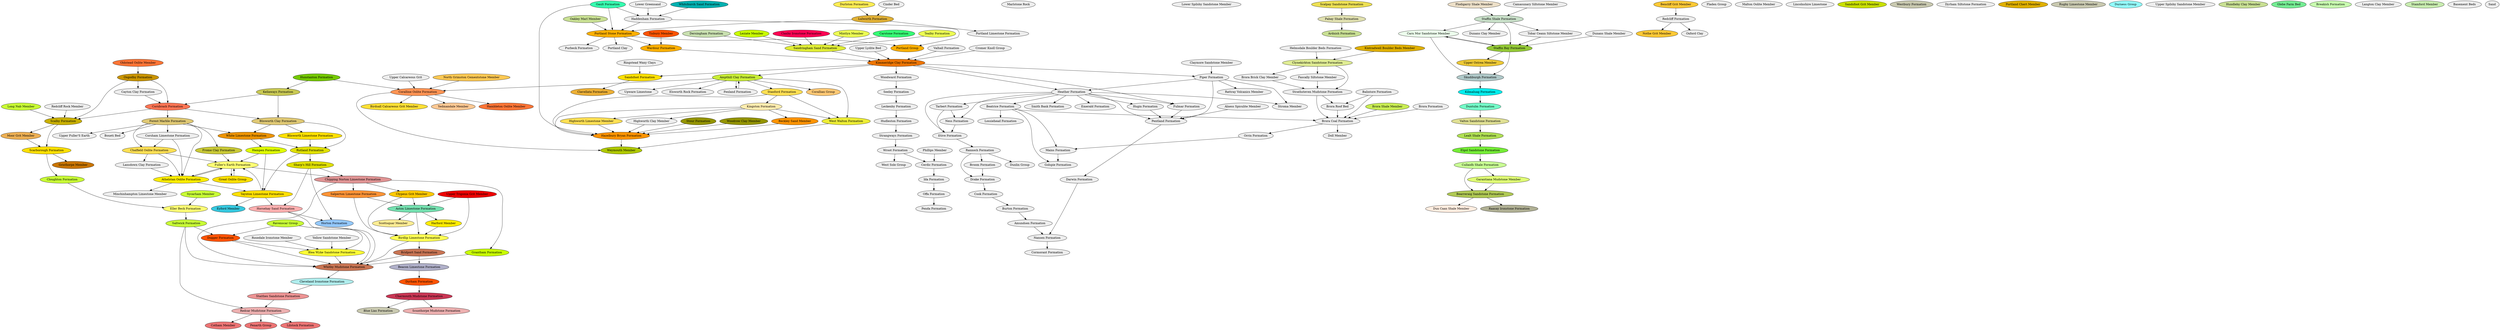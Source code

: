 strict digraph  {
"Scottsquar Member" [fillcolor="#ffed94", style=filled, url="http://data.bgs.ac.uk/id/Lexicon/NamedRockUnit/SQAR"];
"Kingston Formation" [fillcolor="#ffedb0", style=filled, url="http://data.bgs.ac.uk/id/Lexicon/NamedRockUnit/KTON"];
"Stanford Formation" [fillcolor="#ffe054", style=filled, url="http://data.bgs.ac.uk/id/Lexicon/NamedRockUnit/STFD"];
"Hazelbury Bryan Formation" [fillcolor="#ff9400", style=filled, url="http://data.bgs.ac.uk/id/Lexicon/NamedRockUnit/HYB"];
"West Walton Formation" [fillcolor="#eded36", style=filled, url="http://data.bgs.ac.uk/id/Lexicon/NamedRockUnit/WWB"];
"Highworth Limestone Member" [fillcolor="#ffe054", style=filled, url="http://data.bgs.ac.uk/id/Lexicon/NamedRockUnit/HWLS"];
"Highworth Clay Member" [fillcolor="#EEEEEE", style=filled, url="http://data.bgs.ac.uk/id/Lexicon/NamedRockUnit/HWCL"];
"Beckley Sand Member" [fillcolor="#ff9400", style=filled, url="http://data.bgs.ac.uk/id/Lexicon/NamedRockUnit/BYSA"];
"Osgodby Formation" [fillcolor="#c99400", style=filled, url="http://data.bgs.ac.uk/id/Lexicon/NamedRockUnit/OSBY"];
"Oldstead Oolite Member" [fillcolor="#ff7536", style=filled, url="http://data.bgs.ac.uk/id/Lexicon/NamedRockUnit/OSTD"];
"Cayton Clay Formation" [fillcolor="#EEEEEE", style=filled, url="http://data.bgs.ac.uk/id/Lexicon/NamedRockUnit/CAYC"];
"Cornbrash Formation" [fillcolor="#ff7554", style=filled, url="http://data.bgs.ac.uk/id/Lexicon/NamedRockUnit/CB"];
"Scalby Formation" [fillcolor="#c9b000", style=filled, url="http://data.bgs.ac.uk/id/Lexicon/NamedRockUnit/SCY"];
"Marlstone Rock" [fillcolor="#EEEEEE", style=filled, url="http://data.bgs.ac.uk/id/Lexicon/NamedRockUnit/H4803"];
"Fascally Siltstone Member" [fillcolor="#EEEEEE", style=filled, url="http://data.bgs.ac.uk/id/Lexicon/NamedRockUnit/FCYSI"];
"Sandsfoot Formation" [fillcolor="#ffe000", style=filled, url="http://data.bgs.ac.uk/id/Lexicon/NamedRockUnit/SDT"];
"Kimmeridge Clay Formation" [fillcolor="#ed7500", style=filled, url="http://data.bgs.ac.uk/id/Lexicon/NamedRockUnit/KC"];
"Ringstead Waxy Clays" [fillcolor="#EEEEEE", style=filled, url="http://data.bgs.ac.uk/id/Lexicon/NamedRockUnit/H1156"];
"Clavellata Formation" [fillcolor="#edb036", style=filled, url="http://data.bgs.ac.uk/id/Lexicon/NamedRockUnit/CLAV"];
"Lower Spilsby Sandstone Member" [fillcolor="#EEEEEE", style=filled, url="http://data.bgs.ac.uk/id/Lexicon/NamedRockUnit/LSYS"];
"Scalpay Sandstone Formation" [fillcolor="#ede054", style=filled, url="http://data.bgs.ac.uk/id/Lexicon/NamedRockUnit/SCS"];
"Pabay Shale Formation" [fillcolor="#e0e0b0", style=filled, url="http://data.bgs.ac.uk/id/Lexicon/NamedRockUnit/PABS"];
"Lossiehead Formation" [fillcolor="#EEEEEE", style=filled, url="http://data.bgs.ac.uk/id/Lexicon/NamedRockUnit/LOSD"];
"Great Oolite Group" [fillcolor="#ffe000", style=filled, url="http://data.bgs.ac.uk/id/Lexicon/NamedRockUnit/GOG"];
"Blea Wyke Sandstone Formation" [fillcolor="#ffff36", style=filled, url="http://data.bgs.ac.uk/id/Lexicon/NamedRockUnit/BW"];
"Dogger Formation" [fillcolor="#ff5400", style=filled, url="http://data.bgs.ac.uk/id/Lexicon/NamedRockUnit/DGR"];
"Yellow Sandstone Member" [fillcolor="#EEEEEE", style=filled, url="http://data.bgs.ac.uk/id/Lexicon/NamedRockUnit/YSDT"];
"Ravenscar Group" [fillcolor="#c9ff36", style=filled, url="http://data.bgs.ac.uk/id/Lexicon/NamedRockUnit/RAG"];
"Rosedale Ironstone Member" [fillcolor="#EEEEEE", style=filled, url="http://data.bgs.ac.uk/id/Lexicon/NamedRockUnit/RDLI"];
"Whitby Mudstone Formation" [fillcolor="#c97554", style=filled, url="http://data.bgs.ac.uk/id/Lexicon/NamedRockUnit/WHM"];
"Carn Mor Sandstone Member" [fillcolor="#edffed", style=filled, url="http://data.bgs.ac.uk/id/Lexicon/NamedRockUnit/CMSA"];
"Chalfield Oolite Formation" [fillcolor="#ffe054", style=filled, url="http://data.bgs.ac.uk/id/Lexicon/NamedRockUnit/CFDO"];
"Corsham Limestone Formation" [fillcolor="#EEEEEE", style=filled, url="http://data.bgs.ac.uk/id/Lexicon/NamedRockUnit/CSHF"];
"Forest Marble Formation" [fillcolor="#e0c975", style=filled, url="http://data.bgs.ac.uk/id/Lexicon/NamedRockUnit/FMB"];
"Fuller's Earth Formation" [fillcolor="#ffff75", style=filled, url="http://data.bgs.ac.uk/id/Lexicon/NamedRockUnit/FE"];
"Athelstan Oolite Formation" [fillcolor="#ffed00", style=filled, url="http://data.bgs.ac.uk/id/Lexicon/NamedRockUnit/AOL"];
"Weymouth Member" [fillcolor="#b0c900", style=filled, url="http://data.bgs.ac.uk/id/Lexicon/NamedRockUnit/WEY"];
"Minchinhampton Limestone Member" [fillcolor="#EEEEEE", style=filled, url="http://data.bgs.ac.uk/id/Lexicon/NamedRockUnit/MHPL"];
"Piper Formation" [fillcolor="#EEEEEE", style=filled, url="http://data.bgs.ac.uk/id/Lexicon/NamedRockUnit/PIPR"];
"Claymore Sandstone Member" [fillcolor="#EEEEEE", style=filled, url="http://data.bgs.ac.uk/id/Lexicon/NamedRockUnit/CYSA"];
"Heather Formation" [fillcolor="#EEEEEE", style=filled, url="http://data.bgs.ac.uk/id/Lexicon/NamedRockUnit/HTHE"];
"Pentland Formation" [fillcolor="#EEEEEE", style=filled, url="http://data.bgs.ac.uk/id/Lexicon/NamedRockUnit/PNTL"];
"Rattray Volcanics Member" [fillcolor="#EEEEEE", style=filled, url="http://data.bgs.ac.uk/id/Lexicon/NamedRockUnit/RAVL"];
"Stroma Member" [fillcolor="#EEEEEE", style=filled, url="http://data.bgs.ac.uk/id/Lexicon/NamedRockUnit/STRM"];
"Gault Formation" [fillcolor="#36ffb0", style=filled, url="http://data.bgs.ac.uk/id/Lexicon/NamedRockUnit/GLT"];
"Stour Formation" [fillcolor="#949400", style=filled, url="http://data.bgs.ac.uk/id/Lexicon/NamedRockUnit/STOU"];
"Woodrow Clay Member" [fillcolor="#949400", style=filled, url="http://data.bgs.ac.uk/id/Lexicon/NamedRockUnit/WCL"];
"Haddenham Formation" [fillcolor="#EEEEEE", style=filled, url="http://data.bgs.ac.uk/id/Lexicon/NamedRockUnit/HADD"];
"Whitchurch Sand Formation" [fillcolor="#00b0b0", style=filled, url="http://data.bgs.ac.uk/id/Lexicon/NamedRockUnit/WHS"];
"Lower Greensand" [fillcolor="#EEEEEE", style=filled, url="http://data.bgs.ac.uk/id/Lexicon/NamedRockUnit/H1024"];
"Portland Group" [fillcolor="#ffb000", style=filled, url="http://data.bgs.ac.uk/id/Lexicon/NamedRockUnit/PL"];
"Portland Stone Formation" [fillcolor="#ffb000", style=filled, url="http://data.bgs.ac.uk/id/Lexicon/NamedRockUnit/POST"];
"Harford Member" [fillcolor="#ffed00", style=filled, url="http://data.bgs.ac.uk/id/Lexicon/NamedRockUnit/HFD"];
"Alness Spiculite Member" [fillcolor="#EEEEEE", style=filled, url="http://data.bgs.ac.uk/id/Lexicon/NamedRockUnit/ALNS"];
"Kintradwell Boulder Beds Member" [fillcolor="#e0b000", style=filled, url="http://data.bgs.ac.uk/id/Lexicon/NamedRockUnit/KTW"];
"Redcliff Rock Member" [fillcolor="#EEEEEE", style=filled, url="http://data.bgs.ac.uk/id/Lexicon/NamedRockUnit/RDCR"];
"Strangways Formation" [fillcolor="#EEEEEE", style=filled, url="http://data.bgs.ac.uk/id/Lexicon/NamedRockUnit/STRW"];
"Hudleston Formation" [fillcolor="#EEEEEE", style=filled, url="http://data.bgs.ac.uk/id/Lexicon/NamedRockUnit/HDST"];
"Wroot Formation" [fillcolor="#EEEEEE", style=filled, url="http://data.bgs.ac.uk/id/Lexicon/NamedRockUnit/WROT"];
"Birdsall Calcareous Grit Member" [fillcolor="#ffe036", style=filled, url="http://data.bgs.ac.uk/id/Lexicon/NamedRockUnit/BICG"];
"Tisbury Member" [fillcolor="#ff5400", style=filled, url="http://data.bgs.ac.uk/id/Lexicon/NamedRockUnit/TIY"];
"Valtos Sandstone Formation" [fillcolor="#e0e094", style=filled, url="http://data.bgs.ac.uk/id/Lexicon/NamedRockUnit/VTS"];
"Duntulm Formation" [fillcolor="#75ffc9", style=filled, url="http://data.bgs.ac.uk/id/Lexicon/NamedRockUnit/DTM"];
"Lealt Shale Formation" [fillcolor="#b0e054", style=filled, url="http://data.bgs.ac.uk/id/Lexicon/NamedRockUnit/LASH"];
"Saltwick Formation" [fillcolor="#c9ff36", style=filled, url="http://data.bgs.ac.uk/id/Lexicon/NamedRockUnit/SWK"];
"Eller Beck Formation" [fillcolor="#ffff75", style=filled, url="http://data.bgs.ac.uk/id/Lexicon/NamedRockUnit/EBB"];
"Redcar Mudstone Formation" [fillcolor="#edb0b0", style=filled, url="http://data.bgs.ac.uk/id/Lexicon/NamedRockUnit/RMU"];
"Kilmaluag Formation" [fillcolor="#00eded", style=filled, url="http://data.bgs.ac.uk/id/Lexicon/NamedRockUnit/KML"];
"Bencliff Grit Member" [fillcolor="#ffc936", style=filled, url="http://data.bgs.ac.uk/id/Lexicon/NamedRockUnit/BFG"];
"Upper Trigonia Grit Member" [fillcolor="#ed0000", style=filled, url="http://data.bgs.ac.uk/id/Lexicon/NamedRockUnit/UTG"];
"Fladen Group" [fillcolor="#EEEEEE", style=filled, url="http://data.bgs.ac.uk/id/Lexicon/NamedRockUnit/FLDN"];
"Lansdown Clay Formation" [fillcolor="#EEEEEE", style=filled, url="http://data.bgs.ac.uk/id/Lexicon/NamedRockUnit/LDN"];
"Elgol Sandstone Formation" [fillcolor="#75ed36", style=filled, url="http://data.bgs.ac.uk/id/Lexicon/NamedRockUnit/ESA"];
"Malton Oolite Member" [fillcolor="#EEEEEE", style=filled, url="http://data.bgs.ac.uk/id/Lexicon/NamedRockUnit/MTOL"];
"Lincolnshire Limestone" [fillcolor="#EEEEEE", style=filled, url="http://data.bgs.ac.uk/id/Lexicon/NamedRockUnit/H2904"];
"Cotham Member" [fillcolor="#ed7575", style=filled, url="http://data.bgs.ac.uk/id/Lexicon/NamedRockUnit/CTM"];
"Sandsfoot Grit Member" [fillcolor="#c9e000", style=filled, url="http://data.bgs.ac.uk/id/Lexicon/NamedRockUnit/SFG"];
"Oakley Marl Member" [fillcolor="#c9e094", style=filled, url="http://data.bgs.ac.uk/id/Lexicon/NamedRockUnit/OKY"];
"Broom Formation" [fillcolor="#EEEEEE", style=filled, url="http://data.bgs.ac.uk/id/Lexicon/NamedRockUnit/BROM"];
"Rannoch Formation" [fillcolor="#EEEEEE", style=filled, url="http://data.bgs.ac.uk/id/Lexicon/NamedRockUnit/RANN"];
"Staffin Shale Formation" [fillcolor="#c9e0c9", style=filled, url="http://data.bgs.ac.uk/id/Lexicon/NamedRockUnit/SFSH"];
"Flodigarry Shale Member" [fillcolor="#ede0c9", style=filled, url="http://data.bgs.ac.uk/id/Lexicon/NamedRockUnit/FLOS"];
"Camasunary Siltstone Member" [fillcolor="#EEEEEE", style=filled, url="http://data.bgs.ac.uk/id/Lexicon/NamedRockUnit/CASI"];
"Tobar Ceann Siltstone Member" [fillcolor="#EEEEEE", style=filled, url="http://data.bgs.ac.uk/id/Lexicon/NamedRockUnit/TCN"];
"Dunans Clay Member" [fillcolor="#EEEEEE", style=filled, url="http://data.bgs.ac.uk/id/Lexicon/NamedRockUnit/DUNCL"];
"Staffin Bay Formation" [fillcolor="#94c936", style=filled, url="http://data.bgs.ac.uk/id/Lexicon/NamedRockUnit/STBA"];
"Aston Limestone Formation" [fillcolor="#75e0b0", style=filled, url="http://data.bgs.ac.uk/id/Lexicon/NamedRockUnit/ASLS"];
"Salperton Limestone Formation" [fillcolor="#ff9436", style=filled, url="http://data.bgs.ac.uk/id/Lexicon/NamedRockUnit/SALS"];
"Clypeus Grit Member" [fillcolor="#ffc900", style=filled, url="http://data.bgs.ac.uk/id/Lexicon/NamedRockUnit/CG"];
"Birdlip Limestone Formation" [fillcolor="#ffff54", style=filled, url="http://data.bgs.ac.uk/id/Lexicon/NamedRockUnit/BLPL"];
"Drake Formation" [fillcolor="#EEEEEE", style=filled, url="http://data.bgs.ac.uk/id/Lexicon/NamedRockUnit/DRKE"];
"Cook Formation" [fillcolor="#EEEEEE", style=filled, url="http://data.bgs.ac.uk/id/Lexicon/NamedRockUnit/COOK"];
"Cleveland Ironstone Formation" [fillcolor="#b0eded", style=filled, url="http://data.bgs.ac.uk/id/Lexicon/NamedRockUnit/CDI"];
"Staithes Sandstone Formation" [fillcolor="#ed9494", style=filled, url="http://data.bgs.ac.uk/id/Lexicon/NamedRockUnit/STA"];
"Doll Member" [fillcolor="#EEEEEE", style=filled, url="http://data.bgs.ac.uk/id/Lexicon/NamedRockUnit/DOLL"];
"Westbury Formation" [fillcolor="#c9c9b0", style=filled, url="http://data.bgs.ac.uk/id/Lexicon/NamedRockUnit/WBY"];
"Carstone Formation" [fillcolor="#36ff75", style=filled, url="http://data.bgs.ac.uk/id/Lexicon/NamedRockUnit/CA"];
"Tealby Formation" [fillcolor="#edff54", style=filled, url="http://data.bgs.ac.uk/id/Lexicon/NamedRockUnit/TBF"];
"Etive Formation" [fillcolor="#EEEEEE", style=filled, url="http://data.bgs.ac.uk/id/Lexicon/NamedRockUnit/ETVE"];
"Dunlin Group" [fillcolor="#EEEEEE", style=filled, url="http://data.bgs.ac.uk/id/Lexicon/NamedRockUnit/DUNL"];
"Dyrham Siltstone Formation" [fillcolor="#EEEEEE", style=filled, url="http://data.bgs.ac.uk/id/Lexicon/NamedRockUnit/H3380"];
"Penarth Group" [fillcolor="#ed7575", style=filled, url="http://data.bgs.ac.uk/id/Lexicon/NamedRockUnit/PNG"];
"Portland Chert Member" [fillcolor="#e0b000", style=filled, url="http://data.bgs.ac.uk/id/Lexicon/NamedRockUnit/POCH"];
"Taynton Limestone Formation" [fillcolor="#ffe000", style=filled, url="http://data.bgs.ac.uk/id/Lexicon/NamedRockUnit/TY"];
"Hampen Formation" [fillcolor="#e0ff00", style=filled, url="http://data.bgs.ac.uk/id/Lexicon/NamedRockUnit/HMB"];
"Rutland Formation" [fillcolor="#e0e000", style=filled, url="http://data.bgs.ac.uk/id/Lexicon/NamedRockUnit/RLD"];
"Eyford Member" [fillcolor="#36c9e0", style=filled, url="http://data.bgs.ac.uk/id/Lexicon/NamedRockUnit/EYF"];
"Upper Calcareous Grit" [fillcolor="#EEEEEE", style=filled, url="http://data.bgs.ac.uk/id/Lexicon/NamedRockUnit/H1171"];
"Cerdic Formation" [fillcolor="#EEEEEE", style=filled, url="http://data.bgs.ac.uk/id/Lexicon/NamedRockUnit/CERD"];
"West Sole Group" [fillcolor="#EEEEEE", style=filled, url="http://data.bgs.ac.uk/id/Lexicon/NamedRockUnit/WSTS"];
"Helmsdale Boulder Beds Formation" [fillcolor="#EEEEEE", style=filled, url="http://data.bgs.ac.uk/id/Lexicon/NamedRockUnit/HBB"];
"Darwin Formation" [fillcolor="#EEEEEE", style=filled, url="http://data.bgs.ac.uk/id/Lexicon/NamedRockUnit/DARW"];
"Nansen Formation" [fillcolor="#EEEEEE", style=filled, url="http://data.bgs.ac.uk/id/Lexicon/NamedRockUnit/NANN"];
"Dun Caan Shale Member" [fillcolor="#ffede0", style=filled, url="http://data.bgs.ac.uk/id/Lexicon/NamedRockUnit/DCSH"];
"Yedmandale Member" [fillcolor="#ffc994", style=filled, url="http://data.bgs.ac.uk/id/Lexicon/NamedRockUnit/YED"];
"Grantham Formation" [fillcolor="#c9ff00", style=filled, url="http://data.bgs.ac.uk/id/Lexicon/NamedRockUnit/GRF"];
"Hugin Formation" [fillcolor="#EEEEEE", style=filled, url="http://data.bgs.ac.uk/id/Lexicon/NamedRockUnit/HUGI"];
"Kellaways Formation" [fillcolor="#c9c954", style=filled, url="http://data.bgs.ac.uk/id/Lexicon/NamedRockUnit/KLB"];
"Hunstanton Formation" [fillcolor="#75c900", style=filled, url="http://data.bgs.ac.uk/id/Lexicon/NamedRockUnit/HUCK"];
"Bridport Sand Formation" [fillcolor="#c97554", style=filled, url="http://data.bgs.ac.uk/id/Lexicon/NamedRockUnit/BDS"];
"Beacon Limestone Formation" [fillcolor="#b0b0c9", style=filled, url="http://data.bgs.ac.uk/id/Lexicon/NamedRockUnit/BNLS"];
"Cloughton Formation" [fillcolor="#c9ff36", style=filled, url="http://data.bgs.ac.uk/id/Lexicon/NamedRockUnit/CLH"];
"Scarborough Formation" [fillcolor="#ffe000", style=filled, url="http://data.bgs.ac.uk/id/Lexicon/NamedRockUnit/SCR"];
"Skudiburgh Formation" [fillcolor="#b0c9c9", style=filled, url="http://data.bgs.ac.uk/id/Lexicon/NamedRockUnit/SKU"];
"Blisworth Limestone Formation" [fillcolor="#ffe000", style=filled, url="http://data.bgs.ac.uk/id/Lexicon/NamedRockUnit/BWL"];
"Blisworth Clay Formation" [fillcolor="#e0c975", style=filled, url="http://data.bgs.ac.uk/id/Lexicon/NamedRockUnit/BWC"];
"Ampthill Clay Formation" [fillcolor="#c9ed36", style=filled, url="http://data.bgs.ac.uk/id/Lexicon/NamedRockUnit/AMC"];
"Long Nab Member" [fillcolor="#c9ff36", style=filled, url="http://data.bgs.ac.uk/id/Lexicon/NamedRockUnit/LNAB"];
"Moor Grit Member" [fillcolor="#edb054", style=filled, url="http://data.bgs.ac.uk/id/Lexicon/NamedRockUnit/MRG"];
"Ardnish Formation" [fillcolor="#c9e094", style=filled, url="http://data.bgs.ac.uk/id/Lexicon/NamedRockUnit/ADS"];
"Rugby Limestone Member" [fillcolor="#c9c9b0", style=filled, url="http://data.bgs.ac.uk/id/Lexicon/NamedRockUnit/RLS"];
"Chipping Norton Limestone Formation" [fillcolor="#e09494", style=filled, url="http://data.bgs.ac.uk/id/Lexicon/NamedRockUnit/CNL"];
"Dersingham Formation" [fillcolor="#c9e0b0", style=filled, url="http://data.bgs.ac.uk/id/Lexicon/NamedRockUnit/DEB"];
"White Limestone Formation" [fillcolor="#ed9400", style=filled, url="http://data.bgs.ac.uk/id/Lexicon/NamedRockUnit/WHL"];
"Fenland Formation" [fillcolor="#EEEEEE", style=filled, url="http://data.bgs.ac.uk/id/Lexicon/NamedRockUnit/FEND"];
"Corallian Group" [fillcolor="#ffc975", style=filled, url="http://data.bgs.ac.uk/id/Lexicon/NamedRockUnit/CR"];
"Upware Limestone" [fillcolor="#EEEEEE", style=filled, url="http://data.bgs.ac.uk/id/Lexicon/NamedRockUnit/H1897"];
"Elsworth Rock Formation" [fillcolor="#EEEEEE", style=filled, url="http://data.bgs.ac.uk/id/Lexicon/NamedRockUnit/ELR"];
"Amundsen Formation" [fillcolor="#EEEEEE", style=filled, url="http://data.bgs.ac.uk/id/Lexicon/NamedRockUnit/AMND"];
"Burton Formation" [fillcolor="#EEEEEE", style=filled, url="http://data.bgs.ac.uk/id/Lexicon/NamedRockUnit/BURT"];
"Charmouth Mudstone Formation" [fillcolor="#c93654", style=filled, url="http://data.bgs.ac.uk/id/Lexicon/NamedRockUnit/CHAM"];
"Dyrham Formation" [fillcolor="#ff5400", style=filled, url="http://data.bgs.ac.uk/id/Lexicon/NamedRockUnit/DYS"];
"Blue Lias Formation" [fillcolor="#c9c9b0", style=filled, url="http://data.bgs.ac.uk/id/Lexicon/NamedRockUnit/BLI"];
"Scunthorpe Mudstone Formation" [fillcolor="#edb0b0", style=filled, url="http://data.bgs.ac.uk/id/Lexicon/NamedRockUnit/SMD"];
"Durness Group" [fillcolor="#94ffff", style=filled, url="http://data.bgs.ac.uk/id/Lexicon/NamedRockUnit/DNG"];
"Brora Formation" [fillcolor="#EEEEEE", style=filled, url="http://data.bgs.ac.uk/id/Lexicon/NamedRockUnit/H5212"];
"Upper Spilsby Sandstone Member" [fillcolor="#EEEEEE", style=filled, url="http://data.bgs.ac.uk/id/Lexicon/NamedRockUnit/USPS"];
"Horsehay Sand Formation" [fillcolor="#ffb0b0", style=filled, url="http://data.bgs.ac.uk/id/Lexicon/NamedRockUnit/HYSA"];
"Sharp's Hill Formation" [fillcolor="#e0e000", style=filled, url="http://data.bgs.ac.uk/id/Lexicon/NamedRockUnit/SHHB"];
"Horton Formation" [fillcolor="#94c9ff", style=filled, url="http://data.bgs.ac.uk/id/Lexicon/NamedRockUnit/HNF"];
"Sycarham Member" [fillcolor="#c9ff36", style=filled, url="http://data.bgs.ac.uk/id/Lexicon/NamedRockUnit/SYCM"];
"Purbeck Formation" [fillcolor="#EEEEEE", style=filled, url="http://data.bgs.ac.uk/id/Lexicon/NamedRockUnit/H1114"];
"Hundleby Clay Member" [fillcolor="#c9e094", style=filled, url="http://data.bgs.ac.uk/id/Lexicon/NamedRockUnit/HBC"];
"Leziate Member" [fillcolor="#c9ff00", style=filled, url="http://data.bgs.ac.uk/id/Lexicon/NamedRockUnit/LZB"];
"Cullaidh Shale Formation" [fillcolor="#c9ff94", style=filled, url="http://data.bgs.ac.uk/id/Lexicon/NamedRockUnit/CUD"];
"Bearreraig Sandstone Formation" [fillcolor="#b0c954", style=filled, url="http://data.bgs.ac.uk/id/Lexicon/NamedRockUnit/BEAS"];
"Garantiana Mudstone Member" [fillcolor="#e0ff75", style=filled, url="http://data.bgs.ac.uk/id/Lexicon/NamedRockUnit/GASH"];
"Coralline Oolite Formation" [fillcolor="#ff9454", style=filled, url="http://data.bgs.ac.uk/id/Lexicon/NamedRockUnit/COO"];
"North Grimston Cementstone Member" [fillcolor="#ffc954", style=filled, url="http://data.bgs.ac.uk/id/Lexicon/NamedRockUnit/NGRC"];
"Hambleton Oolite Member" [fillcolor="#ff7536", style=filled, url="http://data.bgs.ac.uk/id/Lexicon/NamedRockUnit/HAO"];
"Phillips Member" [fillcolor="#EEEEEE", style=filled, url="http://data.bgs.ac.uk/id/Lexicon/NamedRockUnit/PHLP"];
"Ida Formation" [fillcolor="#EEEEEE", style=filled, url="http://data.bgs.ac.uk/id/Lexicon/NamedRockUnit/IDA"];
"Gristhorpe Member" [fillcolor="#c97500", style=filled, url="http://data.bgs.ac.uk/id/Lexicon/NamedRockUnit/GRPE"];
"Penda Formation" [fillcolor="#EEEEEE", style=filled, url="http://data.bgs.ac.uk/id/Lexicon/NamedRockUnit/PEND"];
"Ness Formation" [fillcolor="#EEEEEE", style=filled, url="http://data.bgs.ac.uk/id/Lexicon/NamedRockUnit/NESS"];
"Tarbert Formation" [fillcolor="#EEEEEE", style=filled, url="http://data.bgs.ac.uk/id/Lexicon/NamedRockUnit/TARB"];
"Nothe Grit Member" [fillcolor="#ffc936", style=filled, url="http://data.bgs.ac.uk/id/Lexicon/NamedRockUnit/NGT"];
"Leckenby Formation" [fillcolor="#EEEEEE", style=filled, url="http://data.bgs.ac.uk/id/Lexicon/NamedRockUnit/LKNB"];
"Seeley Formation" [fillcolor="#EEEEEE", style=filled, url="http://data.bgs.ac.uk/id/Lexicon/NamedRockUnit/SEEL"];
"Raasay Ironstone Formation" [fillcolor="#b0b094", style=filled, url="http://data.bgs.ac.uk/id/Lexicon/NamedRockUnit/RASI"];
"Fulmar Formation" [fillcolor="#EEEEEE", style=filled, url="http://data.bgs.ac.uk/id/Lexicon/NamedRockUnit/FLMR"];
"Woodward Formation" [fillcolor="#EEEEEE", style=filled, url="http://data.bgs.ac.uk/id/Lexicon/NamedRockUnit/WDWR"];
"Balintore Formation" [fillcolor="#EEEEEE", style=filled, url="http://data.bgs.ac.uk/id/Lexicon/NamedRockUnit/BALR"];
"Brora Roof Bed" [fillcolor="#EEEEEE", style=filled, url="http://data.bgs.ac.uk/id/Lexicon/NamedRockUnit/BRORO"];
"Brora Coal Formation" [fillcolor="#EEEEEE", style=filled, url="http://data.bgs.ac.uk/id/Lexicon/NamedRockUnit/BOCO"];
"Mains Formation" [fillcolor="#EEEEEE", style=filled, url="http://data.bgs.ac.uk/id/Lexicon/NamedRockUnit/MANS"];
"Orrin Formation" [fillcolor="#EEEEEE", style=filled, url="http://data.bgs.ac.uk/id/Lexicon/NamedRockUnit/ORRN"];
"Golspie Formation" [fillcolor="#EEEEEE", style=filled, url="http://data.bgs.ac.uk/id/Lexicon/NamedRockUnit/GOLS"];
"Brora Shale Member" [fillcolor="#c9ed54", style=filled, url="http://data.bgs.ac.uk/id/Lexicon/NamedRockUnit/BROR"];
"Beatrice Formation" [fillcolor="#EEEEEE", style=filled, url="http://data.bgs.ac.uk/id/Lexicon/NamedRockUnit/BETR"];
"Strathsteven Mudstone Formation" [fillcolor="#EEEEEE", style=filled, url="http://data.bgs.ac.uk/id/Lexicon/NamedRockUnit/SSTV"];
"Lilstock Formation" [fillcolor="#ed7575", style=filled, url="http://data.bgs.ac.uk/id/Lexicon/NamedRockUnit/LTK"];
"Cinder Bed" [fillcolor="#EEEEEE", style=filled, url="http://data.bgs.ac.uk/id/Lexicon/NamedRockUnit/CIN"];
"Lulworth Formation" [fillcolor="#e0b036", style=filled, url="http://data.bgs.ac.uk/id/Lexicon/NamedRockUnit/LULW"];
"Durlston Formation" [fillcolor="#ffed54", style=filled, url="http://data.bgs.ac.uk/id/Lexicon/NamedRockUnit/DURN"];
"Portland Limestone Formation" [fillcolor="#EEEEEE", style=filled, url="http://data.bgs.ac.uk/id/Lexicon/NamedRockUnit/H4270"];
"Upper Lydite Bed" [fillcolor="#EEEEEE", style=filled, url="http://data.bgs.ac.uk/id/Lexicon/NamedRockUnit/H4851"];
"Upper Ostrea Member" [fillcolor="#edc936", style=filled, url="http://data.bgs.ac.uk/id/Lexicon/NamedRockUnit/UOST"];
"Valhall Formation" [fillcolor="#EEEEEE", style=filled, url="http://data.bgs.ac.uk/id/Lexicon/NamedRockUnit/VALH"];
"Cromer Knoll Group" [fillcolor="#EEEEEE", style=filled, url="http://data.bgs.ac.uk/id/Lexicon/NamedRockUnit/CRKN"];
"Glebe Farm Bed" [fillcolor="#75ed94", style=filled, url="http://data.bgs.ac.uk/id/Lexicon/NamedRockUnit/GLBF"];
"Smith Bank Formation" [fillcolor="#EEEEEE", style=filled, url="http://data.bgs.ac.uk/id/Lexicon/NamedRockUnit/SMBA"];
"Dunans Shale Member" [fillcolor="#EEEEEE", style=filled, url="http://data.bgs.ac.uk/id/Lexicon/NamedRockUnit/DUNSH"];
"Clynekirkton Sandstone Formation" [fillcolor="#e0ed94", style=filled, url="http://data.bgs.ac.uk/id/Lexicon/NamedRockUnit/CYK"];
"Brora Brick Clay Member" [fillcolor="#EEEEEE", style=filled, url="http://data.bgs.ac.uk/id/Lexicon/NamedRockUnit/BROBC"];
"Emerald Formation" [fillcolor="#EEEEEE", style=filled, url="http://data.bgs.ac.uk/id/Lexicon/NamedRockUnit/EMLD"];
"Cormorant Formation" [fillcolor="#EEEEEE", style=filled, url="http://data.bgs.ac.uk/id/Lexicon/NamedRockUnit/CORM"];
"Claxby Ironstone Formation" [fillcolor="#ff0054", style=filled, url="http://data.bgs.ac.uk/id/Lexicon/NamedRockUnit/CI"];
"Oxford Clay" [fillcolor="#EEEEEE", style=filled, url="http://data.bgs.ac.uk/id/Lexicon/NamedRockUnit/H1175"];
"Breakish Formation" [fillcolor="#c9ffb0", style=filled, url="http://data.bgs.ac.uk/id/Lexicon/NamedRockUnit/BRKH"];
"Langton Clay Member" [fillcolor="#EEEEEE", style=filled, url="http://data.bgs.ac.uk/id/Lexicon/NamedRockUnit/LNGC"];
"Offa Formation" [fillcolor="#EEEEEE", style=filled, url="http://data.bgs.ac.uk/id/Lexicon/NamedRockUnit/OFFA"];
"Upper Fuller'S Earth" [fillcolor="#EEEEEE", style=filled, url="http://data.bgs.ac.uk/id/Lexicon/NamedRockUnit/H5116"];
"Boueti Bed" [fillcolor="#EEEEEE", style=filled, url="http://data.bgs.ac.uk/id/Lexicon/NamedRockUnit/BOU"];
"Frome Clay Formation" [fillcolor="#c9c936", style=filled, url="http://data.bgs.ac.uk/id/Lexicon/NamedRockUnit/FRC"];
"Portland Clay" [fillcolor="#EEEEEE", style=filled, url="http://data.bgs.ac.uk/id/Lexicon/NamedRockUnit/POCL"];
"Wardour Formation" [fillcolor="#ffb000", style=filled, url="http://data.bgs.ac.uk/id/Lexicon/NamedRockUnit/WAR"];
"Stamford Member" [fillcolor="#c9edb0", style=filled, url="http://data.bgs.ac.uk/id/Lexicon/NamedRockUnit/STAM"];
"Basement Beds" [fillcolor="#EEEEEE", style=filled, url="http://data.bgs.ac.uk/id/Lexicon/NamedRockUnit/H3812"];
Sand [fillcolor="#EEEEEE", style=filled, url="http://data.bgs.ac.uk/id/EarthMaterialClass/RockName/SANDU"];
"Redcliff Formation" [fillcolor="#EEEEEE", style=filled, url="http://data.bgs.ac.uk/id/Lexicon/NamedRockUnit/RECF"];
"Sandringham Sand Formation" [fillcolor="#e0ed36", style=filled, url="http://data.bgs.ac.uk/id/Lexicon/NamedRockUnit/SAS"];
"Mintlyn Member" [fillcolor="#edff54", style=filled, url="http://data.bgs.ac.uk/id/Lexicon/NamedRockUnit/MNB"];
"Kingston Formation" -> "Hazelbury Bryan Formation";
"Kingston Formation" -> "West Walton Formation";
"Kingston Formation" -> "Highworth Limestone Member";
"Kingston Formation" -> "Highworth Clay Member";
"Kingston Formation" -> "Beckley Sand Member";
"Stanford Formation" -> "Kingston Formation";
"Stanford Formation" -> "Hazelbury Bryan Formation";
"Stanford Formation" -> "West Walton Formation";
"Hazelbury Bryan Formation" -> "Weymouth Member";
"West Walton Formation" -> "Weymouth Member";
"Highworth Limestone Member" -> "Hazelbury Bryan Formation";
"Highworth Clay Member" -> "Hazelbury Bryan Formation";
"Beckley Sand Member" -> "Hazelbury Bryan Formation";
"Osgodby Formation" -> "Cayton Clay Formation";
"Osgodby Formation" -> "Cornbrash Formation";
"Osgodby Formation" -> "Scalby Formation";
"Oldstead Oolite Member" -> "Osgodby Formation";
"Cayton Clay Formation" -> "Cornbrash Formation";
"Cornbrash Formation" -> "Scalby Formation";
"Cornbrash Formation" -> "Forest Marble Formation";
"Cornbrash Formation" -> "Blisworth Clay Formation";
"Scalby Formation" -> "Scarborough Formation";
"Scalby Formation" -> "Moor Grit Member";
"Fascally Siltstone Member" -> "Strathsteven Mudstone Formation";
"Sandsfoot Formation" -> "Clavellata Formation";
"Kimmeridge Clay Formation" -> "Sandsfoot Formation";
"Kimmeridge Clay Formation" -> "Piper Formation";
"Kimmeridge Clay Formation" -> "Ampthill Clay Formation";
"Kimmeridge Clay Formation" -> "Fulmar Formation";
"Kimmeridge Clay Formation" -> "Woodward Formation";
"Kimmeridge Clay Formation" -> "Heather Formation";
"Ringstead Waxy Clays" -> "Sandsfoot Formation";
"Scalpay Sandstone Formation" -> "Pabay Shale Formation";
"Pabay Shale Formation" -> "Ardnish Formation";
"Great Oolite Group" -> "Fuller's Earth Formation";
"Blea Wyke Sandstone Formation" -> "Whitby Mudstone Formation";
"Dogger Formation" -> "Blea Wyke Sandstone Formation";
"Dogger Formation" -> "Whitby Mudstone Formation";
"Yellow Sandstone Member" -> "Blea Wyke Sandstone Formation";
"Ravenscar Group" -> "Blea Wyke Sandstone Formation";
"Ravenscar Group" -> "Dogger Formation";
"Ravenscar Group" -> "Whitby Mudstone Formation";
"Rosedale Ironstone Member" -> "Blea Wyke Sandstone Formation";
"Whitby Mudstone Formation" -> "Cleveland Ironstone Formation";
"Carn Mor Sandstone Member" -> "Staffin Bay Formation";
"Carn Mor Sandstone Member" -> "Skudiburgh Formation";
"Chalfield Oolite Formation" -> "Fuller's Earth Formation";
"Chalfield Oolite Formation" -> "Athelstan Oolite Formation";
"Chalfield Oolite Formation" -> "Lansdown Clay Formation";
"Corsham Limestone Formation" -> "Chalfield Oolite Formation";
"Corsham Limestone Formation" -> "Athelstan Oolite Formation";
"Forest Marble Formation" -> "Chalfield Oolite Formation";
"Forest Marble Formation" -> "White Limestone Formation";
"Forest Marble Formation" -> "Athelstan Oolite Formation";
"Forest Marble Formation" -> "Corsham Limestone Formation";
"Forest Marble Formation" -> "Upper Fuller'S Earth";
"Forest Marble Formation" -> "Boueti Bed";
"Forest Marble Formation" -> "Frome Clay Formation";
"Fuller's Earth Formation" -> "Chipping Norton Limestone Formation";
"Fuller's Earth Formation" -> "Great Oolite Group";
"Fuller's Earth Formation" -> "Athelstan Oolite Formation";
"Athelstan Oolite Formation" -> "Fuller's Earth Formation";
"Athelstan Oolite Formation" -> "Minchinhampton Limestone Member";
"Athelstan Oolite Formation" -> "Taynton Limestone Formation";
"Piper Formation" -> "Heather Formation";
"Piper Formation" -> "Pentland Formation";
"Piper Formation" -> "Rattray Volcanics Member";
"Piper Formation" -> "Stroma Member";
"Claymore Sandstone Member" -> "Piper Formation";
"Heather Formation" -> "Hugin Formation";
"Heather Formation" -> "Ness Formation";
"Heather Formation" -> "Fulmar Formation";
"Heather Formation" -> "Etive Formation";
"Heather Formation" -> "Emerald Formation";
"Heather Formation" -> "Pentland Formation";
"Heather Formation" -> "Stroma Member";
"Heather Formation" -> "Beatrice Formation";
"Heather Formation" -> "Smith Bank Formation";
"Heather Formation" -> "Tarbert Formation";
"Pentland Formation" -> "Darwin Formation";
"Gault Formation" -> "Hazelbury Bryan Formation";
"Gault Formation" -> "Haddenham Formation";
"Gault Formation" -> "Portland Stone Formation";
"Stour Formation" -> "Hazelbury Bryan Formation";
"Woodrow Clay Member" -> "Hazelbury Bryan Formation";
"Haddenham Formation" -> "Portland Group";
"Haddenham Formation" -> "Portland Stone Formation";
"Whitchurch Sand Formation" -> "Haddenham Formation";
"Lower Greensand" -> "Haddenham Formation";
"Portland Stone Formation" -> "Wardour Formation";
"Portland Stone Formation" -> "Portland Clay";
"Portland Stone Formation" -> "Portland Group";
"Portland Stone Formation" -> "Purbeck Formation";
"Harford Member" -> "Birdlip Limestone Formation";
"Alness Spiculite Member" -> "Pentland Formation";
"Kintradwell Boulder Beds Member" -> "Clynekirkton Sandstone Formation";
"Redcliff Rock Member" -> "Scalby Formation";
"Strangways Formation" -> "Wroot Formation";
"Hudleston Formation" -> "Strangways Formation";
"Wroot Formation" -> "Cerdic Formation";
"Wroot Formation" -> "West Sole Group";
"Tisbury Member" -> "Wardour Formation";
"Valtos Sandstone Formation" -> "Lealt Shale Formation";
"Duntulm Formation" -> "Valtos Sandstone Formation";
"Lealt Shale Formation" -> "Elgol Sandstone Formation";
"Saltwick Formation" -> "Dogger Formation";
"Saltwick Formation" -> "Whitby Mudstone Formation";
"Saltwick Formation" -> "Redcar Mudstone Formation";
"Eller Beck Formation" -> "Saltwick Formation";
"Redcar Mudstone Formation" -> "Lilstock Formation";
"Redcar Mudstone Formation" -> "Cotham Member";
"Redcar Mudstone Formation" -> "Penarth Group";
"Kilmaluag Formation" -> "Duntulm Formation";
"Bencliff Grit Member" -> "Redcliff Formation";
"Upper Trigonia Grit Member" -> "Aston Limestone Formation";
"Upper Trigonia Grit Member" -> "Birdlip Limestone Formation";
"Lansdown Clay Formation" -> "Athelstan Oolite Formation";
"Elgol Sandstone Formation" -> "Cullaidh Shale Formation";
"Oakley Marl Member" -> "Portland Stone Formation";
"Broom Formation" -> "Drake Formation";
"Rannoch Formation" -> "Broom Formation";
"Rannoch Formation" -> "Drake Formation";
"Rannoch Formation" -> "Dunlin Group";
"Staffin Shale Formation" -> "Carn Mor Sandstone Member";
"Staffin Shale Formation" -> "Tobar Ceann Siltstone Member";
"Staffin Shale Formation" -> "Dunans Clay Member";
"Staffin Shale Formation" -> "Staffin Bay Formation";
"Flodigarry Shale Member" -> "Staffin Shale Formation";
"Camasunary Siltstone Member" -> "Staffin Shale Formation";
"Tobar Ceann Siltstone Member" -> "Staffin Bay Formation";
"Staffin Bay Formation" -> "Upper Ostrea Member";
"Staffin Bay Formation" -> "Skudiburgh Formation";
"Staffin Bay Formation" -> "Carn Mor Sandstone Member";
"Aston Limestone Formation" -> "Harford Member";
"Aston Limestone Formation" -> "Birdlip Limestone Formation";
"Aston Limestone Formation" -> "Scottsquar Member";
"Salperton Limestone Formation" -> "Aston Limestone Formation";
"Salperton Limestone Formation" -> "Birdlip Limestone Formation";
"Clypeus Grit Member" -> "Aston Limestone Formation";
"Clypeus Grit Member" -> "Birdlip Limestone Formation";
"Birdlip Limestone Formation" -> "Whitby Mudstone Formation";
"Birdlip Limestone Formation" -> "Bridport Sand Formation";
"Drake Formation" -> "Cook Formation";
"Cook Formation" -> "Burton Formation";
"Cleveland Ironstone Formation" -> "Staithes Sandstone Formation";
"Staithes Sandstone Formation" -> "Redcar Mudstone Formation";
"Carstone Formation" -> "Sandringham Sand Formation";
"Tealby Formation" -> "Sandringham Sand Formation";
"Etive Formation" -> "Rannoch Formation";
"Taynton Limestone Formation" -> "Eyford Member";
"Taynton Limestone Formation" -> "Fuller's Earth Formation";
"Taynton Limestone Formation" -> "Horsehay Sand Formation";
"Hampen Formation" -> "Taynton Limestone Formation";
"Hampen Formation" -> "Fuller's Earth Formation";
"Rutland Formation" -> "Taynton Limestone Formation";
"Rutland Formation" -> "Sharp's Hill Formation";
"Upper Calcareous Grit" -> "Coralline Oolite Formation";
"Cerdic Formation" -> "Ida Formation";
"Helmsdale Boulder Beds Formation" -> "Clynekirkton Sandstone Formation";
"Darwin Formation" -> "Nansen Formation";
"Nansen Formation" -> "Cormorant Formation";
"Grantham Formation" -> "Whitby Mudstone Formation";
"Hugin Formation" -> "Pentland Formation";
"Kellaways Formation" -> "Cornbrash Formation";
"Kellaways Formation" -> "Blisworth Clay Formation";
"Hunstanton Formation" -> "Kellaways Formation";
"Hunstanton Formation" -> "Coralline Oolite Formation";
"Bridport Sand Formation" -> "Whitby Mudstone Formation";
"Bridport Sand Formation" -> "Beacon Limestone Formation";
"Beacon Limestone Formation" -> "Dyrham Formation";
"Cloughton Formation" -> "Eller Beck Formation";
"Scarborough Formation" -> "Cloughton Formation";
"Scarborough Formation" -> "Gristhorpe Member";
"Skudiburgh Formation" -> "Kilmaluag Formation";
"Blisworth Limestone Formation" -> "Rutland Formation";
"Blisworth Clay Formation" -> "Blisworth Limestone Formation";
"Blisworth Clay Formation" -> "White Limestone Formation";
"Blisworth Clay Formation" -> "Rutland Formation";
"Ampthill Clay Formation" -> "Stanford Formation";
"Ampthill Clay Formation" -> "Fenland Formation";
"Ampthill Clay Formation" -> "Corallian Group";
"Ampthill Clay Formation" -> "Upware Limestone";
"Ampthill Clay Formation" -> "West Walton Formation";
"Ampthill Clay Formation" -> "Elsworth Rock Formation";
"Ampthill Clay Formation" -> "Coralline Oolite Formation";
"Long Nab Member" -> "Scalby Formation";
"Moor Grit Member" -> "Scarborough Formation";
"Chipping Norton Limestone Formation" -> "Salperton Limestone Formation";
"Chipping Norton Limestone Formation" -> "Grantham Formation";
"Chipping Norton Limestone Formation" -> "Clypeus Grit Member";
"Chipping Norton Limestone Formation" -> "Whitby Mudstone Formation";
"Dersingham Formation" -> "Sandringham Sand Formation";
"White Limestone Formation" -> "Rutland Formation";
"White Limestone Formation" -> "Hampen Formation";
"Fenland Formation" -> "Ampthill Clay Formation";
"Amundsen Formation" -> "Nansen Formation";
"Burton Formation" -> "Amundsen Formation";
"Charmouth Mudstone Formation" -> "Blue Lias Formation";
"Charmouth Mudstone Formation" -> "Scunthorpe Mudstone Formation";
"Dyrham Formation" -> "Charmouth Mudstone Formation";
"Brora Formation" -> "Brora Coal Formation";
"Horsehay Sand Formation" -> "Whitby Mudstone Formation";
"Horsehay Sand Formation" -> "Horton Formation";
"Sharp's Hill Formation" -> "Horsehay Sand Formation";
"Sharp's Hill Formation" -> "Horton Formation";
"Sharp's Hill Formation" -> "Chipping Norton Limestone Formation";
"Sycarham Member" -> "Eller Beck Formation";
"Leziate Member" -> "Sandringham Sand Formation";
"Cullaidh Shale Formation" -> "Bearreraig Sandstone Formation";
"Cullaidh Shale Formation" -> "Garantiana Mudstone Member";
"Bearreraig Sandstone Formation" -> "Raasay Ironstone Formation";
"Bearreraig Sandstone Formation" -> "Dun Caan Shale Member";
"Garantiana Mudstone Member" -> "Bearreraig Sandstone Formation";
"Coralline Oolite Formation" -> "Hambleton Oolite Member";
"Coralline Oolite Formation" -> "Yedmandale Member";
"Coralline Oolite Formation" -> "Weymouth Member";
"Coralline Oolite Formation" -> "Birdsall Calcareous Grit Member";
"North Grimston Cementstone Member" -> "Coralline Oolite Formation";
"Phillips Member" -> "Cerdic Formation";
"Ida Formation" -> "Offa Formation";
"Ness Formation" -> "Etive Formation";
"Tarbert Formation" -> "Ness Formation";
"Tarbert Formation" -> "Etive Formation";
"Leckenby Formation" -> "Hudleston Formation";
"Seeley Formation" -> "Leckenby Formation";
"Fulmar Formation" -> "Pentland Formation";
"Woodward Formation" -> "Seeley Formation";
"Balintore Formation" -> "Brora Roof Bed";
"Balintore Formation" -> "Brora Coal Formation";
"Brora Roof Bed" -> "Brora Coal Formation";
"Brora Coal Formation" -> "Doll Member";
"Brora Coal Formation" -> "Orrin Formation";
"Mains Formation" -> "Golspie Formation";
"Orrin Formation" -> "Mains Formation";
"Brora Shale Member" -> "Brora Coal Formation";
"Beatrice Formation" -> "Brora Coal Formation";
"Beatrice Formation" -> "Mains Formation";
"Beatrice Formation" -> "Golspie Formation";
"Beatrice Formation" -> "Lossiehead Formation";
"Strathsteven Mudstone Formation" -> "Brora Coal Formation";
"Strathsteven Mudstone Formation" -> "Brora Roof Bed";
"Cinder Bed" -> "Lulworth Formation";
"Lulworth Formation" -> "Portland Limestone Formation";
"Lulworth Formation" -> "Portland Stone Formation";
"Durlston Formation" -> "Lulworth Formation";
"Upper Lydite Bed" -> "Kimmeridge Clay Formation";
"Upper Ostrea Member" -> "Skudiburgh Formation";
"Valhall Formation" -> "Kimmeridge Clay Formation";
"Cromer Knoll Group" -> "Kimmeridge Clay Formation";
"Dunans Shale Member" -> "Staffin Bay Formation";
"Clynekirkton Sandstone Formation" -> "Strathsteven Mudstone Formation";
"Clynekirkton Sandstone Formation" -> "Fascally Siltstone Member";
"Clynekirkton Sandstone Formation" -> "Brora Brick Clay Member";
"Brora Brick Clay Member" -> "Strathsteven Mudstone Formation";
"Claxby Ironstone Formation" -> "Sandringham Sand Formation";
"Offa Formation" -> "Penda Formation";
"Frome Clay Formation" -> "Fuller's Earth Formation";
"Wardour Formation" -> "Kimmeridge Clay Formation";
"Redcliff Formation" -> "Oxford Clay";
"Redcliff Formation" -> "Nothe Grit Member";
"Sandringham Sand Formation" -> "Kimmeridge Clay Formation";
"Mintlyn Member" -> "Sandringham Sand Formation";
}

